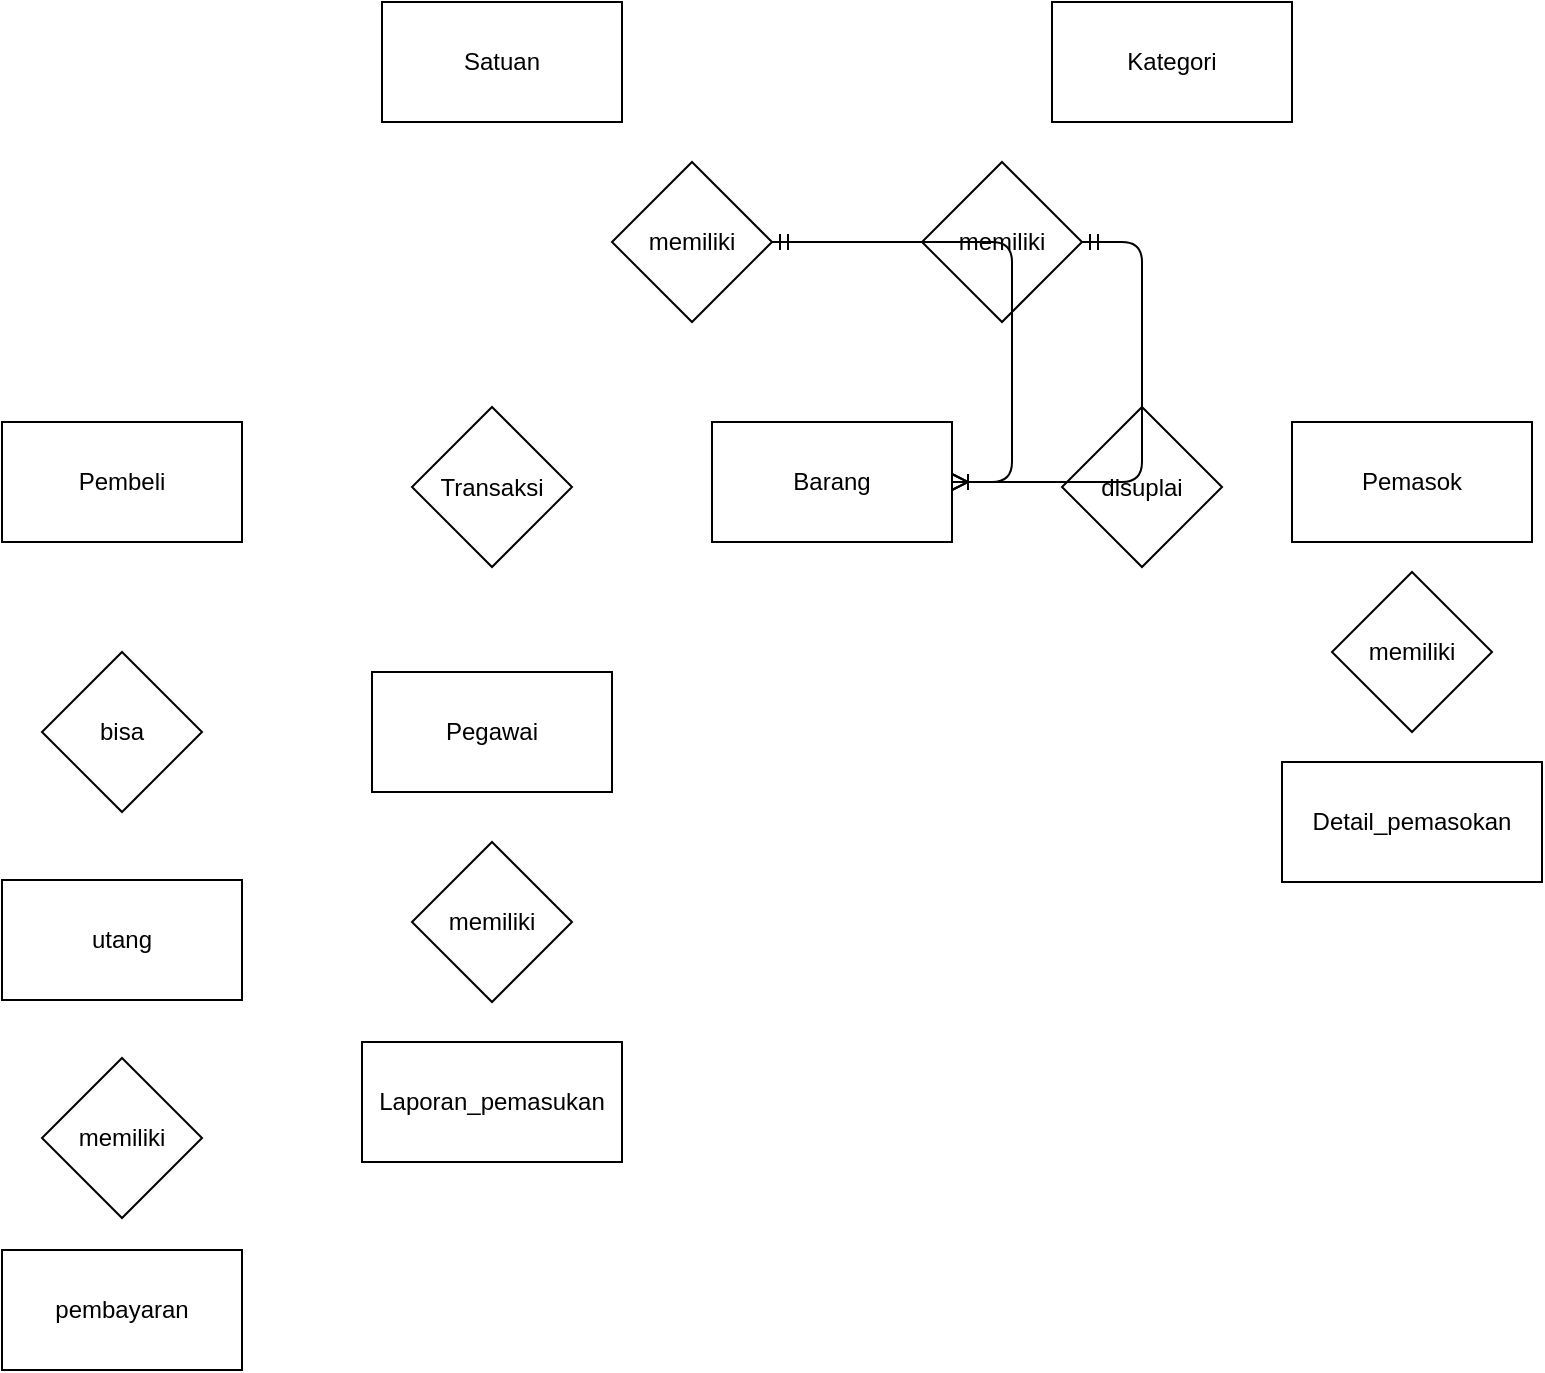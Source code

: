<mxfile version="12.2.7" type="github" pages="1">
  <diagram id="aK7PBVv4swszZj2G6Ywu" name="Page-1">
    <mxGraphModel dx="1005" dy="562" grid="1" gridSize="10" guides="1" tooltips="1" connect="1" arrows="1" fold="1" page="1" pageScale="1" pageWidth="827" pageHeight="1169" math="0" shadow="0">
      <root>
        <mxCell id="0"/>
        <mxCell id="1" parent="0"/>
        <mxCell id="S0FZuNY8cHFbXYStwwbH-1" value="Pembeli" style="rounded=0;whiteSpace=wrap;html=1;" parent="1" vertex="1">
          <mxGeometry x="40" y="370" width="120" height="60" as="geometry"/>
        </mxCell>
        <mxCell id="S0FZuNY8cHFbXYStwwbH-2" value="Barang" style="rounded=0;whiteSpace=wrap;html=1;" parent="1" vertex="1">
          <mxGeometry x="395" y="370" width="120" height="60" as="geometry"/>
        </mxCell>
        <mxCell id="S0FZuNY8cHFbXYStwwbH-4" value="Detail_pemasokan" style="rounded=0;whiteSpace=wrap;html=1;" parent="1" vertex="1">
          <mxGeometry x="680" y="540" width="130" height="60" as="geometry"/>
        </mxCell>
        <mxCell id="S0FZuNY8cHFbXYStwwbH-5" value="Kategori" style="rounded=0;whiteSpace=wrap;html=1;" parent="1" vertex="1">
          <mxGeometry x="565" y="160" width="120" height="60" as="geometry"/>
        </mxCell>
        <mxCell id="S0FZuNY8cHFbXYStwwbH-6" value="Satuan" style="rounded=0;whiteSpace=wrap;html=1;" parent="1" vertex="1">
          <mxGeometry x="230" y="160" width="120" height="60" as="geometry"/>
        </mxCell>
        <mxCell id="S0FZuNY8cHFbXYStwwbH-7" value="Pegawai" style="rounded=0;whiteSpace=wrap;html=1;" parent="1" vertex="1">
          <mxGeometry x="225" y="495" width="120" height="60" as="geometry"/>
        </mxCell>
        <mxCell id="S0FZuNY8cHFbXYStwwbH-9" value="Pemasok" style="rounded=0;whiteSpace=wrap;html=1;" parent="1" vertex="1">
          <mxGeometry x="685" y="370" width="120" height="60" as="geometry"/>
        </mxCell>
        <mxCell id="S0FZuNY8cHFbXYStwwbH-10" value="utang" style="rounded=0;whiteSpace=wrap;html=1;" parent="1" vertex="1">
          <mxGeometry x="40" y="599" width="120" height="60" as="geometry"/>
        </mxCell>
        <mxCell id="S0FZuNY8cHFbXYStwwbH-11" value="pembayaran" style="rounded=0;whiteSpace=wrap;html=1;" parent="1" vertex="1">
          <mxGeometry x="40" y="784" width="120" height="60" as="geometry"/>
        </mxCell>
        <mxCell id="S-hdtyqL7qgYF6HgLpP4-1" value="memiliki" style="rhombus;whiteSpace=wrap;html=1;" vertex="1" parent="1">
          <mxGeometry x="345" y="240" width="80" height="80" as="geometry"/>
        </mxCell>
        <mxCell id="S-hdtyqL7qgYF6HgLpP4-2" value="Laporan_pemasukan" style="rounded=0;whiteSpace=wrap;html=1;" vertex="1" parent="1">
          <mxGeometry x="220" y="680" width="130" height="60" as="geometry"/>
        </mxCell>
        <mxCell id="S-hdtyqL7qgYF6HgLpP4-8" value="memiliki" style="rhombus;whiteSpace=wrap;html=1;" vertex="1" parent="1">
          <mxGeometry x="500" y="240" width="80" height="80" as="geometry"/>
        </mxCell>
        <mxCell id="S-hdtyqL7qgYF6HgLpP4-9" value="disuplai" style="rhombus;whiteSpace=wrap;html=1;" vertex="1" parent="1">
          <mxGeometry x="570" y="362.5" width="80" height="80" as="geometry"/>
        </mxCell>
        <mxCell id="S-hdtyqL7qgYF6HgLpP4-10" value="memiliki" style="rhombus;whiteSpace=wrap;html=1;" vertex="1" parent="1">
          <mxGeometry x="705" y="445" width="80" height="80" as="geometry"/>
        </mxCell>
        <mxCell id="S-hdtyqL7qgYF6HgLpP4-11" value="Transaksi" style="rhombus;whiteSpace=wrap;html=1;" vertex="1" parent="1">
          <mxGeometry x="245" y="362.5" width="80" height="80" as="geometry"/>
        </mxCell>
        <mxCell id="S-hdtyqL7qgYF6HgLpP4-12" value="memiliki" style="rhombus;whiteSpace=wrap;html=1;" vertex="1" parent="1">
          <mxGeometry x="245" y="580" width="80" height="80" as="geometry"/>
        </mxCell>
        <mxCell id="S-hdtyqL7qgYF6HgLpP4-13" value="memiliki" style="rhombus;whiteSpace=wrap;html=1;" vertex="1" parent="1">
          <mxGeometry x="60" y="688" width="80" height="80" as="geometry"/>
        </mxCell>
        <mxCell id="S-hdtyqL7qgYF6HgLpP4-14" value="bisa" style="rhombus;whiteSpace=wrap;html=1;" vertex="1" parent="1">
          <mxGeometry x="60" y="485" width="80" height="80" as="geometry"/>
        </mxCell>
        <mxCell id="S-hdtyqL7qgYF6HgLpP4-15" value="" style="edgeStyle=entityRelationEdgeStyle;fontSize=12;html=1;endArrow=ERoneToMany;startArrow=ERmandOne;" edge="1" parent="1" source="S-hdtyqL7qgYF6HgLpP4-8" target="S0FZuNY8cHFbXYStwwbH-2">
          <mxGeometry width="100" height="100" relative="1" as="geometry">
            <mxPoint x="440" y="615" as="sourcePoint"/>
            <mxPoint x="540" y="515" as="targetPoint"/>
          </mxGeometry>
        </mxCell>
        <mxCell id="S-hdtyqL7qgYF6HgLpP4-16" value="" style="edgeStyle=entityRelationEdgeStyle;fontSize=12;html=1;endArrow=ERoneToMany;startArrow=ERmandOne;" edge="1" parent="1" source="S-hdtyqL7qgYF6HgLpP4-1" target="S0FZuNY8cHFbXYStwwbH-2">
          <mxGeometry width="100" height="100" relative="1" as="geometry">
            <mxPoint x="590" y="290.0" as="sourcePoint"/>
            <mxPoint x="525" y="410" as="targetPoint"/>
          </mxGeometry>
        </mxCell>
      </root>
    </mxGraphModel>
  </diagram>
</mxfile>
